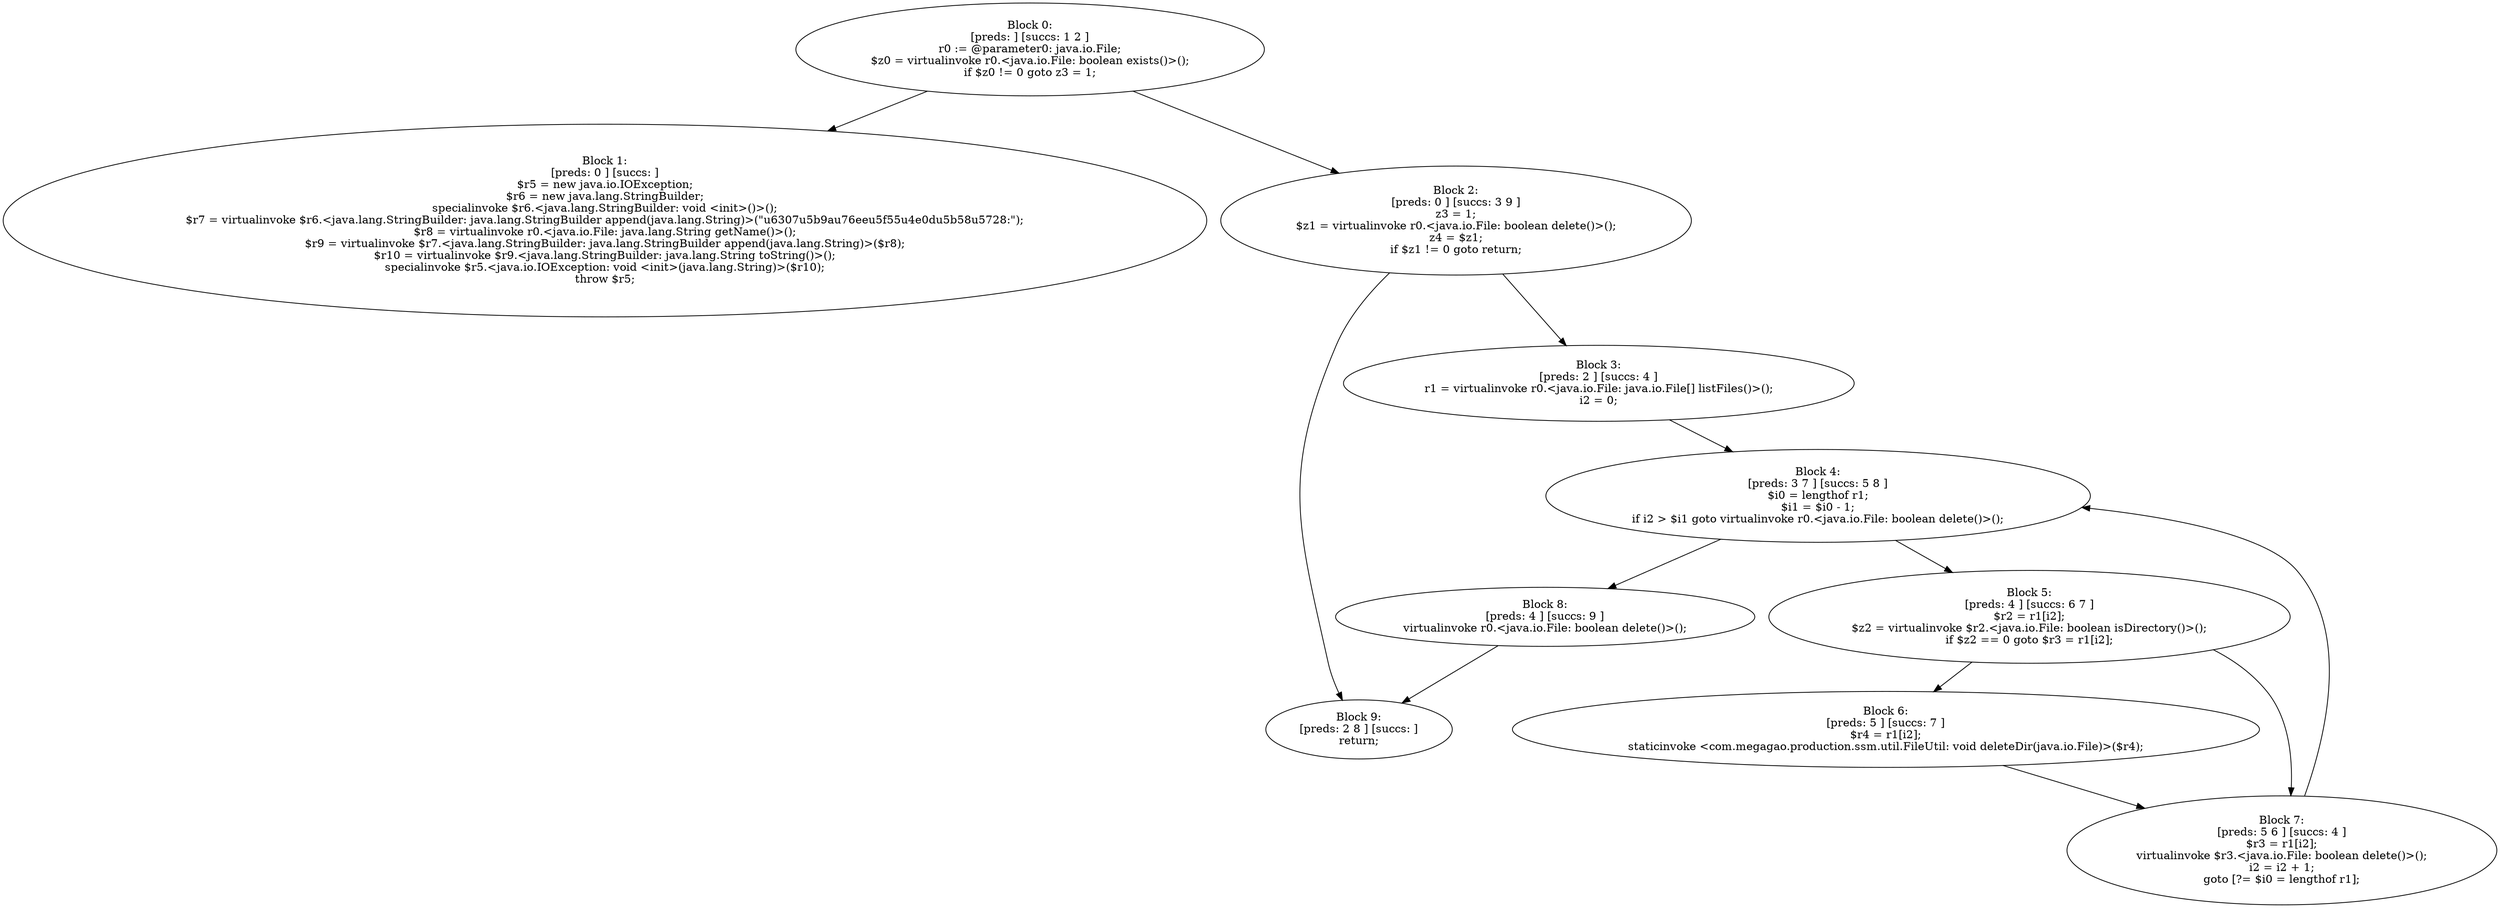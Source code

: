 digraph "unitGraph" {
    "Block 0:
[preds: ] [succs: 1 2 ]
r0 := @parameter0: java.io.File;
$z0 = virtualinvoke r0.<java.io.File: boolean exists()>();
if $z0 != 0 goto z3 = 1;
"
    "Block 1:
[preds: 0 ] [succs: ]
$r5 = new java.io.IOException;
$r6 = new java.lang.StringBuilder;
specialinvoke $r6.<java.lang.StringBuilder: void <init>()>();
$r7 = virtualinvoke $r6.<java.lang.StringBuilder: java.lang.StringBuilder append(java.lang.String)>(\"\u6307\u5b9a\u76ee\u5f55\u4e0d\u5b58\u5728:\");
$r8 = virtualinvoke r0.<java.io.File: java.lang.String getName()>();
$r9 = virtualinvoke $r7.<java.lang.StringBuilder: java.lang.StringBuilder append(java.lang.String)>($r8);
$r10 = virtualinvoke $r9.<java.lang.StringBuilder: java.lang.String toString()>();
specialinvoke $r5.<java.io.IOException: void <init>(java.lang.String)>($r10);
throw $r5;
"
    "Block 2:
[preds: 0 ] [succs: 3 9 ]
z3 = 1;
$z1 = virtualinvoke r0.<java.io.File: boolean delete()>();
z4 = $z1;
if $z1 != 0 goto return;
"
    "Block 3:
[preds: 2 ] [succs: 4 ]
r1 = virtualinvoke r0.<java.io.File: java.io.File[] listFiles()>();
i2 = 0;
"
    "Block 4:
[preds: 3 7 ] [succs: 5 8 ]
$i0 = lengthof r1;
$i1 = $i0 - 1;
if i2 > $i1 goto virtualinvoke r0.<java.io.File: boolean delete()>();
"
    "Block 5:
[preds: 4 ] [succs: 6 7 ]
$r2 = r1[i2];
$z2 = virtualinvoke $r2.<java.io.File: boolean isDirectory()>();
if $z2 == 0 goto $r3 = r1[i2];
"
    "Block 6:
[preds: 5 ] [succs: 7 ]
$r4 = r1[i2];
staticinvoke <com.megagao.production.ssm.util.FileUtil: void deleteDir(java.io.File)>($r4);
"
    "Block 7:
[preds: 5 6 ] [succs: 4 ]
$r3 = r1[i2];
virtualinvoke $r3.<java.io.File: boolean delete()>();
i2 = i2 + 1;
goto [?= $i0 = lengthof r1];
"
    "Block 8:
[preds: 4 ] [succs: 9 ]
virtualinvoke r0.<java.io.File: boolean delete()>();
"
    "Block 9:
[preds: 2 8 ] [succs: ]
return;
"
    "Block 0:
[preds: ] [succs: 1 2 ]
r0 := @parameter0: java.io.File;
$z0 = virtualinvoke r0.<java.io.File: boolean exists()>();
if $z0 != 0 goto z3 = 1;
"->"Block 1:
[preds: 0 ] [succs: ]
$r5 = new java.io.IOException;
$r6 = new java.lang.StringBuilder;
specialinvoke $r6.<java.lang.StringBuilder: void <init>()>();
$r7 = virtualinvoke $r6.<java.lang.StringBuilder: java.lang.StringBuilder append(java.lang.String)>(\"\u6307\u5b9a\u76ee\u5f55\u4e0d\u5b58\u5728:\");
$r8 = virtualinvoke r0.<java.io.File: java.lang.String getName()>();
$r9 = virtualinvoke $r7.<java.lang.StringBuilder: java.lang.StringBuilder append(java.lang.String)>($r8);
$r10 = virtualinvoke $r9.<java.lang.StringBuilder: java.lang.String toString()>();
specialinvoke $r5.<java.io.IOException: void <init>(java.lang.String)>($r10);
throw $r5;
";
    "Block 0:
[preds: ] [succs: 1 2 ]
r0 := @parameter0: java.io.File;
$z0 = virtualinvoke r0.<java.io.File: boolean exists()>();
if $z0 != 0 goto z3 = 1;
"->"Block 2:
[preds: 0 ] [succs: 3 9 ]
z3 = 1;
$z1 = virtualinvoke r0.<java.io.File: boolean delete()>();
z4 = $z1;
if $z1 != 0 goto return;
";
    "Block 2:
[preds: 0 ] [succs: 3 9 ]
z3 = 1;
$z1 = virtualinvoke r0.<java.io.File: boolean delete()>();
z4 = $z1;
if $z1 != 0 goto return;
"->"Block 3:
[preds: 2 ] [succs: 4 ]
r1 = virtualinvoke r0.<java.io.File: java.io.File[] listFiles()>();
i2 = 0;
";
    "Block 2:
[preds: 0 ] [succs: 3 9 ]
z3 = 1;
$z1 = virtualinvoke r0.<java.io.File: boolean delete()>();
z4 = $z1;
if $z1 != 0 goto return;
"->"Block 9:
[preds: 2 8 ] [succs: ]
return;
";
    "Block 3:
[preds: 2 ] [succs: 4 ]
r1 = virtualinvoke r0.<java.io.File: java.io.File[] listFiles()>();
i2 = 0;
"->"Block 4:
[preds: 3 7 ] [succs: 5 8 ]
$i0 = lengthof r1;
$i1 = $i0 - 1;
if i2 > $i1 goto virtualinvoke r0.<java.io.File: boolean delete()>();
";
    "Block 4:
[preds: 3 7 ] [succs: 5 8 ]
$i0 = lengthof r1;
$i1 = $i0 - 1;
if i2 > $i1 goto virtualinvoke r0.<java.io.File: boolean delete()>();
"->"Block 5:
[preds: 4 ] [succs: 6 7 ]
$r2 = r1[i2];
$z2 = virtualinvoke $r2.<java.io.File: boolean isDirectory()>();
if $z2 == 0 goto $r3 = r1[i2];
";
    "Block 4:
[preds: 3 7 ] [succs: 5 8 ]
$i0 = lengthof r1;
$i1 = $i0 - 1;
if i2 > $i1 goto virtualinvoke r0.<java.io.File: boolean delete()>();
"->"Block 8:
[preds: 4 ] [succs: 9 ]
virtualinvoke r0.<java.io.File: boolean delete()>();
";
    "Block 5:
[preds: 4 ] [succs: 6 7 ]
$r2 = r1[i2];
$z2 = virtualinvoke $r2.<java.io.File: boolean isDirectory()>();
if $z2 == 0 goto $r3 = r1[i2];
"->"Block 6:
[preds: 5 ] [succs: 7 ]
$r4 = r1[i2];
staticinvoke <com.megagao.production.ssm.util.FileUtil: void deleteDir(java.io.File)>($r4);
";
    "Block 5:
[preds: 4 ] [succs: 6 7 ]
$r2 = r1[i2];
$z2 = virtualinvoke $r2.<java.io.File: boolean isDirectory()>();
if $z2 == 0 goto $r3 = r1[i2];
"->"Block 7:
[preds: 5 6 ] [succs: 4 ]
$r3 = r1[i2];
virtualinvoke $r3.<java.io.File: boolean delete()>();
i2 = i2 + 1;
goto [?= $i0 = lengthof r1];
";
    "Block 6:
[preds: 5 ] [succs: 7 ]
$r4 = r1[i2];
staticinvoke <com.megagao.production.ssm.util.FileUtil: void deleteDir(java.io.File)>($r4);
"->"Block 7:
[preds: 5 6 ] [succs: 4 ]
$r3 = r1[i2];
virtualinvoke $r3.<java.io.File: boolean delete()>();
i2 = i2 + 1;
goto [?= $i0 = lengthof r1];
";
    "Block 7:
[preds: 5 6 ] [succs: 4 ]
$r3 = r1[i2];
virtualinvoke $r3.<java.io.File: boolean delete()>();
i2 = i2 + 1;
goto [?= $i0 = lengthof r1];
"->"Block 4:
[preds: 3 7 ] [succs: 5 8 ]
$i0 = lengthof r1;
$i1 = $i0 - 1;
if i2 > $i1 goto virtualinvoke r0.<java.io.File: boolean delete()>();
";
    "Block 8:
[preds: 4 ] [succs: 9 ]
virtualinvoke r0.<java.io.File: boolean delete()>();
"->"Block 9:
[preds: 2 8 ] [succs: ]
return;
";
}
